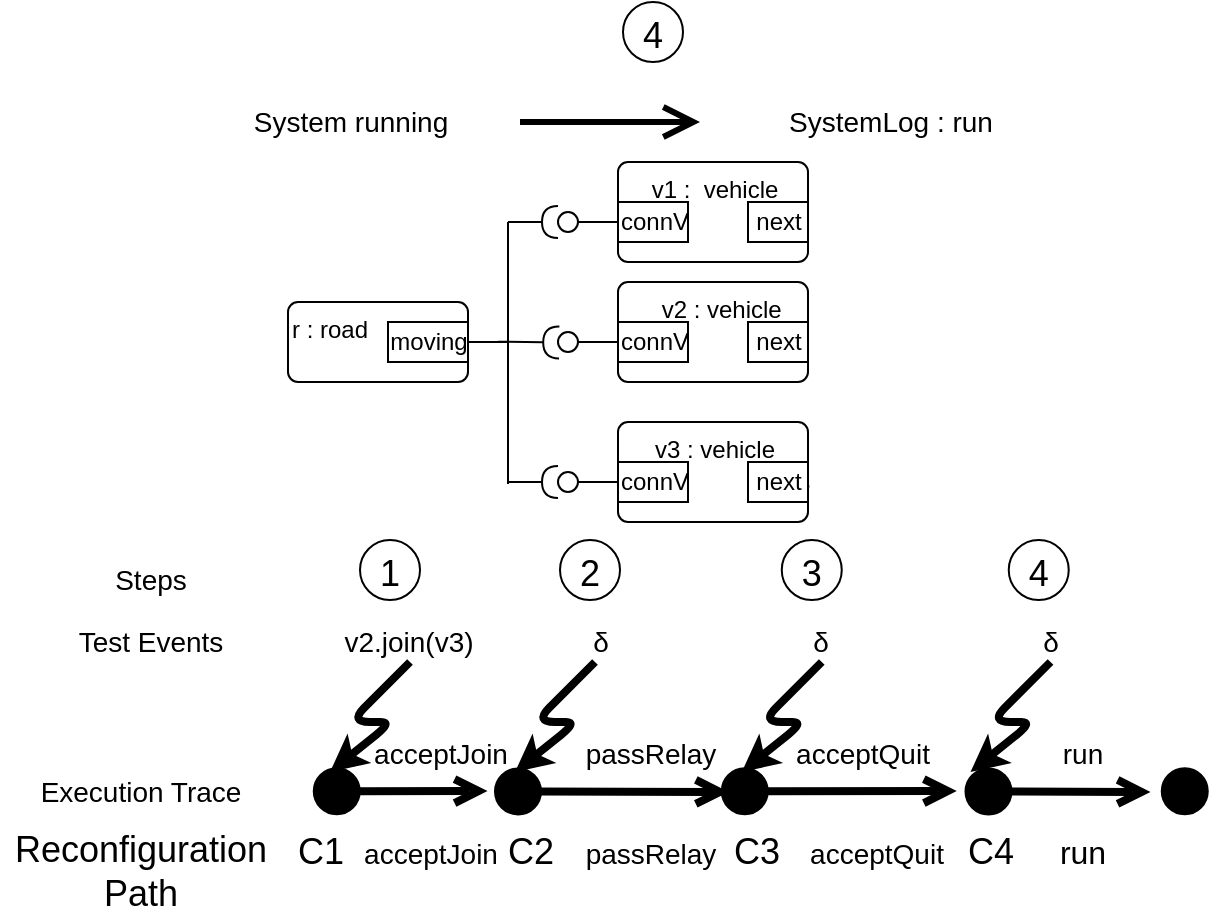 <mxfile version="15.9.4" type="github">
  <diagram id="h5-6c95KHCAkGdze8uv-" name="Page-1">
    <mxGraphModel dx="1422" dy="734" grid="1" gridSize="10" guides="1" tooltips="1" connect="1" arrows="1" fold="1" page="1" pageScale="1" pageWidth="827" pageHeight="1169" math="0" shadow="0">
      <root>
        <mxCell id="0" />
        <mxCell id="1" parent="0" />
        <mxCell id="d_kUtybQaHPVFvwEdMjx-1" value="&lt;font style=&quot;font-size: 14px&quot;&gt;System running&lt;/font&gt;" style="text;html=1;align=center;verticalAlign=middle;resizable=0;points=[];autosize=1;" parent="1" vertex="1">
          <mxGeometry x="260" y="140" width="110" height="20" as="geometry" />
        </mxCell>
        <mxCell id="d_kUtybQaHPVFvwEdMjx-2" value="" style="endArrow=open;endFill=1;endSize=12;html=1;strokeWidth=3;" parent="1" edge="1">
          <mxGeometry width="160" relative="1" as="geometry">
            <mxPoint x="400" y="150" as="sourcePoint" />
            <mxPoint x="490" y="150" as="targetPoint" />
          </mxGeometry>
        </mxCell>
        <mxCell id="d_kUtybQaHPVFvwEdMjx-3" value="&lt;font style=&quot;font-size: 14px&quot;&gt;SystemLog : run&lt;/font&gt;" style="text;html=1;align=center;verticalAlign=middle;resizable=0;points=[];autosize=1;" parent="1" vertex="1">
          <mxGeometry x="525" y="140" width="120" height="20" as="geometry" />
        </mxCell>
        <mxCell id="d_kUtybQaHPVFvwEdMjx-4" value="4" style="ellipse;fillColor=#ffffff;strokeColor=#000000;fontSize=18;" parent="1" vertex="1">
          <mxGeometry x="451.5" y="90" width="30" height="30" as="geometry" />
        </mxCell>
        <mxCell id="d_kUtybQaHPVFvwEdMjx-65" value="&lt;div align=&quot;left&quot;&gt;r : road&lt;/div&gt;" style="html=1;align=left;verticalAlign=top;rounded=1;absoluteArcSize=1;arcSize=10;dashed=0;" parent="1" vertex="1">
          <mxGeometry x="284" y="240" width="90" height="40" as="geometry" />
        </mxCell>
        <mxCell id="d_kUtybQaHPVFvwEdMjx-66" value="" style="rounded=0;orthogonalLoop=1;jettySize=auto;html=1;endArrow=none;endFill=0;exitX=1;exitY=0.5;exitDx=0;exitDy=0;" parent="1" source="d_kUtybQaHPVFvwEdMjx-65" edge="1">
          <mxGeometry relative="1" as="geometry">
            <mxPoint x="509" y="375" as="sourcePoint" />
            <mxPoint x="394" y="200" as="targetPoint" />
            <Array as="points">
              <mxPoint x="394" y="260" />
              <mxPoint x="394" y="200" />
            </Array>
          </mxGeometry>
        </mxCell>
        <mxCell id="d_kUtybQaHPVFvwEdMjx-67" value="v1 :&amp;nbsp; vehicle" style="html=1;align=center;verticalAlign=top;rounded=1;absoluteArcSize=1;arcSize=10;dashed=0;" parent="1" vertex="1">
          <mxGeometry x="449" y="170" width="95" height="50" as="geometry" />
        </mxCell>
        <mxCell id="d_kUtybQaHPVFvwEdMjx-68" value="connV" style="html=1;" parent="1" vertex="1">
          <mxGeometry x="449" y="190" width="35" height="20" as="geometry" />
        </mxCell>
        <mxCell id="d_kUtybQaHPVFvwEdMjx-69" value="next" style="html=1;" parent="1" vertex="1">
          <mxGeometry x="514" y="190" width="30" height="20" as="geometry" />
        </mxCell>
        <mxCell id="d_kUtybQaHPVFvwEdMjx-70" value="connV" style="html=1;" parent="1" vertex="1">
          <mxGeometry x="449" y="310" width="50" height="20" as="geometry" />
        </mxCell>
        <mxCell id="d_kUtybQaHPVFvwEdMjx-71" value="&lt;div align=&quot;right&quot;&gt;&amp;nbsp; v2 : vehicle&lt;br&gt;&lt;/div&gt;" style="html=1;align=center;verticalAlign=top;rounded=1;absoluteArcSize=1;arcSize=10;dashed=0;" parent="1" vertex="1">
          <mxGeometry x="449" y="230" width="95" height="50" as="geometry" />
        </mxCell>
        <mxCell id="d_kUtybQaHPVFvwEdMjx-72" value="connV" style="html=1;" parent="1" vertex="1">
          <mxGeometry x="449" y="250" width="35" height="20" as="geometry" />
        </mxCell>
        <mxCell id="d_kUtybQaHPVFvwEdMjx-73" value="next" style="html=1;" parent="1" vertex="1">
          <mxGeometry x="514" y="250" width="30" height="20" as="geometry" />
        </mxCell>
        <mxCell id="d_kUtybQaHPVFvwEdMjx-74" value="" style="rounded=0;orthogonalLoop=1;jettySize=auto;html=1;endArrow=none;endFill=0;exitX=0;exitY=0.5;exitDx=0;exitDy=0;" parent="1" source="d_kUtybQaHPVFvwEdMjx-72" target="d_kUtybQaHPVFvwEdMjx-76" edge="1">
          <mxGeometry relative="1" as="geometry">
            <mxPoint x="429" y="245" as="sourcePoint" />
          </mxGeometry>
        </mxCell>
        <mxCell id="d_kUtybQaHPVFvwEdMjx-75" value="" style="rounded=0;orthogonalLoop=1;jettySize=auto;html=1;endArrow=halfCircle;endFill=0;endSize=6;strokeWidth=1;entryX=0.06;entryY=0.52;entryDx=0;entryDy=0;entryPerimeter=0;" parent="1" target="d_kUtybQaHPVFvwEdMjx-76" edge="1">
          <mxGeometry relative="1" as="geometry">
            <mxPoint x="389" y="259.84" as="sourcePoint" />
            <mxPoint x="409" y="259.84" as="targetPoint" />
          </mxGeometry>
        </mxCell>
        <mxCell id="d_kUtybQaHPVFvwEdMjx-76" value="" style="ellipse;whiteSpace=wrap;html=1;fontFamily=Helvetica;fontSize=12;fontColor=#000000;align=center;strokeColor=#000000;fillColor=#ffffff;points=[];aspect=fixed;resizable=0;" parent="1" vertex="1">
          <mxGeometry x="419" y="255" width="10" height="10" as="geometry" />
        </mxCell>
        <mxCell id="d_kUtybQaHPVFvwEdMjx-77" value="v3 : vehicle" style="html=1;align=center;verticalAlign=top;rounded=1;absoluteArcSize=1;arcSize=10;dashed=0;" parent="1" vertex="1">
          <mxGeometry x="449" y="300" width="95" height="50" as="geometry" />
        </mxCell>
        <mxCell id="d_kUtybQaHPVFvwEdMjx-78" value="connV" style="html=1;" parent="1" vertex="1">
          <mxGeometry x="449" y="320" width="35" height="20" as="geometry" />
        </mxCell>
        <mxCell id="d_kUtybQaHPVFvwEdMjx-79" value="docks" style="html=1;" parent="1" vertex="1">
          <mxGeometry x="514" y="320" width="30" height="20" as="geometry" />
        </mxCell>
        <mxCell id="d_kUtybQaHPVFvwEdMjx-80" value="" style="rounded=0;orthogonalLoop=1;jettySize=auto;html=1;endArrow=none;endFill=0;exitX=1;exitY=0.5;exitDx=0;exitDy=0;" parent="1" source="d_kUtybQaHPVFvwEdMjx-65" edge="1">
          <mxGeometry relative="1" as="geometry">
            <mxPoint x="372" y="379" as="sourcePoint" />
            <mxPoint x="394" y="331" as="targetPoint" />
            <Array as="points">
              <mxPoint x="394" y="260" />
              <mxPoint x="394" y="331" />
            </Array>
          </mxGeometry>
        </mxCell>
        <mxCell id="d_kUtybQaHPVFvwEdMjx-81" value="" style="ellipse;whiteSpace=wrap;html=1;fontFamily=Helvetica;fontSize=12;fontColor=#000000;align=center;strokeColor=#000000;fillColor=#ffffff;points=[];aspect=fixed;resizable=0;" parent="1" vertex="1">
          <mxGeometry x="419" y="325" width="10" height="10" as="geometry" />
        </mxCell>
        <mxCell id="d_kUtybQaHPVFvwEdMjx-82" value="" style="rounded=0;orthogonalLoop=1;jettySize=auto;html=1;endArrow=halfCircle;endFill=0;endSize=6;strokeWidth=1;" parent="1" target="d_kUtybQaHPVFvwEdMjx-81" edge="1">
          <mxGeometry relative="1" as="geometry">
            <mxPoint x="394" y="330" as="sourcePoint" />
            <mxPoint x="424" y="330" as="targetPoint" />
            <Array as="points" />
          </mxGeometry>
        </mxCell>
        <mxCell id="d_kUtybQaHPVFvwEdMjx-83" value="connV" style="html=1;" parent="1" vertex="1">
          <mxGeometry x="334" y="250" width="40" height="20" as="geometry" />
        </mxCell>
        <mxCell id="d_kUtybQaHPVFvwEdMjx-84" value="moving" style="html=1;" parent="1" vertex="1">
          <mxGeometry x="334" y="250" width="40" height="20" as="geometry" />
        </mxCell>
        <mxCell id="d_kUtybQaHPVFvwEdMjx-85" value="next" style="html=1;" parent="1" vertex="1">
          <mxGeometry x="514" y="320" width="30" height="20" as="geometry" />
        </mxCell>
        <mxCell id="d_kUtybQaHPVFvwEdMjx-86" value="" style="rounded=0;orthogonalLoop=1;jettySize=auto;html=1;endArrow=none;endFill=0;exitX=0;exitY=0.5;exitDx=0;exitDy=0;" parent="1" source="d_kUtybQaHPVFvwEdMjx-78" edge="1">
          <mxGeometry relative="1" as="geometry">
            <mxPoint x="459" y="270.0" as="sourcePoint" />
            <mxPoint x="429" y="330" as="targetPoint" />
          </mxGeometry>
        </mxCell>
        <mxCell id="d_kUtybQaHPVFvwEdMjx-87" value="" style="ellipse;whiteSpace=wrap;html=1;fontFamily=Helvetica;fontSize=12;fontColor=#000000;align=center;strokeColor=#000000;fillColor=#ffffff;points=[];aspect=fixed;resizable=0;" parent="1" vertex="1">
          <mxGeometry x="419" y="195" width="10" height="10" as="geometry" />
        </mxCell>
        <mxCell id="d_kUtybQaHPVFvwEdMjx-88" value="" style="rounded=0;orthogonalLoop=1;jettySize=auto;html=1;endArrow=halfCircle;endFill=0;endSize=6;strokeWidth=1;" parent="1" target="d_kUtybQaHPVFvwEdMjx-87" edge="1">
          <mxGeometry relative="1" as="geometry">
            <mxPoint x="394" y="200" as="sourcePoint" />
            <mxPoint x="424" y="190" as="targetPoint" />
            <Array as="points" />
          </mxGeometry>
        </mxCell>
        <mxCell id="d_kUtybQaHPVFvwEdMjx-89" value="" style="rounded=0;orthogonalLoop=1;jettySize=auto;html=1;endArrow=none;endFill=0;exitX=0;exitY=0.5;exitDx=0;exitDy=0;" parent="1" edge="1">
          <mxGeometry relative="1" as="geometry">
            <mxPoint x="449" y="200" as="sourcePoint" />
            <mxPoint x="429" y="200" as="targetPoint" />
          </mxGeometry>
        </mxCell>
        <mxCell id="-CQed-x_DPCxswSr0dIe-1" value="&lt;font style=&quot;font-size: 14px&quot;&gt;Test Events &lt;/font&gt;" style="text;html=1;align=center;verticalAlign=middle;resizable=0;points=[];autosize=1;fontSize=18;" vertex="1" parent="1">
          <mxGeometry x="170" y="394" width="90" height="30" as="geometry" />
        </mxCell>
        <mxCell id="-CQed-x_DPCxswSr0dIe-2" value="Reconfiguration&lt;br&gt;Path" style="text;html=1;align=center;verticalAlign=middle;resizable=0;points=[];autosize=1;fontSize=18;" vertex="1" parent="1">
          <mxGeometry x="140" y="500" width="140" height="50" as="geometry" />
        </mxCell>
        <mxCell id="-CQed-x_DPCxswSr0dIe-3" value="" style="endArrow=open;startArrow=circle;endFill=0;startFill=1;endSize=8;html=1;strokeWidth=4;fontSize=18;" edge="1" parent="1">
          <mxGeometry width="160" relative="1" as="geometry">
            <mxPoint x="294.38" y="484.67" as="sourcePoint" />
            <mxPoint x="383.76" y="484.5" as="targetPoint" />
          </mxGeometry>
        </mxCell>
        <mxCell id="-CQed-x_DPCxswSr0dIe-4" value="C1" style="text;html=1;align=center;verticalAlign=middle;resizable=0;points=[];autosize=1;fontSize=18;" vertex="1" parent="1">
          <mxGeometry x="280" y="500" width="40" height="30" as="geometry" />
        </mxCell>
        <mxCell id="-CQed-x_DPCxswSr0dIe-5" value="" style="endArrow=open;startArrow=circle;endFill=0;startFill=1;endSize=8;html=1;strokeWidth=4;fontSize=18;" edge="1" parent="1">
          <mxGeometry width="160" relative="1" as="geometry">
            <mxPoint x="498.38" y="484.67" as="sourcePoint" />
            <mxPoint x="618.38" y="484.5" as="targetPoint" />
          </mxGeometry>
        </mxCell>
        <mxCell id="-CQed-x_DPCxswSr0dIe-6" value="" style="endArrow=open;startArrow=circle;endFill=0;startFill=1;endSize=8;html=1;strokeWidth=4;fontSize=18;" edge="1" parent="1">
          <mxGeometry width="160" relative="1" as="geometry">
            <mxPoint x="620.25" y="484.67" as="sourcePoint" />
            <mxPoint x="715.26" y="485" as="targetPoint" />
          </mxGeometry>
        </mxCell>
        <mxCell id="-CQed-x_DPCxswSr0dIe-7" value="" style="endArrow=none;startArrow=circle;endFill=0;startFill=1;endSize=8;html=1;strokeWidth=4;fontSize=18;" edge="1" parent="1">
          <mxGeometry width="160" relative="1" as="geometry">
            <mxPoint x="718.38" y="484.84" as="sourcePoint" />
            <mxPoint x="738.38" y="484.5" as="targetPoint" />
          </mxGeometry>
        </mxCell>
        <mxCell id="-CQed-x_DPCxswSr0dIe-8" value="C4" style="text;html=1;align=center;verticalAlign=middle;resizable=0;points=[];autosize=1;fontSize=18;" vertex="1" parent="1">
          <mxGeometry x="615" y="500" width="40" height="30" as="geometry" />
        </mxCell>
        <mxCell id="-CQed-x_DPCxswSr0dIe-9" value="&lt;font style=&quot;font-size: 14px&quot;&gt;passRelay&lt;/font&gt;" style="text;html=1;align=center;verticalAlign=middle;resizable=0;points=[];autosize=1;fontSize=18;" vertex="1" parent="1">
          <mxGeometry x="425" y="450" width="80" height="30" as="geometry" />
        </mxCell>
        <mxCell id="-CQed-x_DPCxswSr0dIe-10" value="" style="endArrow=classic;html=1;strokeWidth=4;fontSize=18;" edge="1" parent="1">
          <mxGeometry width="50" height="50" relative="1" as="geometry">
            <mxPoint x="437.5" y="420" as="sourcePoint" />
            <mxPoint x="397.5" y="475" as="targetPoint" />
            <Array as="points">
              <mxPoint x="407.5" y="450" />
              <mxPoint x="428.5" y="450" />
            </Array>
          </mxGeometry>
        </mxCell>
        <mxCell id="-CQed-x_DPCxswSr0dIe-11" value="&lt;font style=&quot;font-size: 14px&quot;&gt;v2.join(v3)&lt;/font&gt;" style="text;html=1;align=center;verticalAlign=middle;resizable=0;points=[];autosize=1;fontSize=18;" vertex="1" parent="1">
          <mxGeometry x="304.38" y="394" width="80" height="30" as="geometry" />
        </mxCell>
        <mxCell id="-CQed-x_DPCxswSr0dIe-12" value="" style="endArrow=open;startArrow=circle;endFill=0;startFill=1;endSize=8;html=1;strokeWidth=4;fontSize=18;" edge="1" parent="1">
          <mxGeometry width="160" relative="1" as="geometry">
            <mxPoint x="385" y="484.67" as="sourcePoint" />
            <mxPoint x="504.38" y="485" as="targetPoint" />
          </mxGeometry>
        </mxCell>
        <mxCell id="-CQed-x_DPCxswSr0dIe-13" value="C2" style="text;html=1;align=center;verticalAlign=middle;resizable=0;points=[];autosize=1;fontSize=18;" vertex="1" parent="1">
          <mxGeometry x="385" y="500" width="40" height="30" as="geometry" />
        </mxCell>
        <mxCell id="-CQed-x_DPCxswSr0dIe-14" value="C3" style="text;html=1;align=center;verticalAlign=middle;resizable=0;points=[];autosize=1;fontSize=18;" vertex="1" parent="1">
          <mxGeometry x="498.38" y="500" width="40" height="30" as="geometry" />
        </mxCell>
        <mxCell id="-CQed-x_DPCxswSr0dIe-15" value="&lt;font style=&quot;font-size: 14px&quot;&gt;run&lt;/font&gt;" style="text;html=1;align=center;verticalAlign=middle;resizable=0;points=[];autosize=1;fontSize=18;" vertex="1" parent="1">
          <mxGeometry x="660.88" y="450" width="40" height="30" as="geometry" />
        </mxCell>
        <mxCell id="-CQed-x_DPCxswSr0dIe-16" value="4" style="ellipse;fillColor=#ffffff;strokeColor=#000000;fontSize=18;" vertex="1" parent="1">
          <mxGeometry x="644.37" y="359" width="30" height="30" as="geometry" />
        </mxCell>
        <mxCell id="-CQed-x_DPCxswSr0dIe-17" value="3" style="ellipse;fillColor=#ffffff;strokeColor=#000000;fontSize=18;" vertex="1" parent="1">
          <mxGeometry x="530.88" y="359" width="30" height="30" as="geometry" />
        </mxCell>
        <mxCell id="-CQed-x_DPCxswSr0dIe-18" value="2" style="ellipse;fillColor=#ffffff;strokeColor=#000000;fontSize=18;" vertex="1" parent="1">
          <mxGeometry x="420" y="359" width="30" height="30" as="geometry" />
        </mxCell>
        <mxCell id="-CQed-x_DPCxswSr0dIe-19" value="1" style="ellipse;fillColor=#ffffff;strokeColor=#000000;fontSize=18;" vertex="1" parent="1">
          <mxGeometry x="320" y="359" width="30" height="30" as="geometry" />
        </mxCell>
        <mxCell id="-CQed-x_DPCxswSr0dIe-20" value="&lt;font style=&quot;font-size: 14px&quot;&gt;acceptJoin&lt;/font&gt;" style="text;html=1;align=center;verticalAlign=middle;resizable=0;points=[];autosize=1;fontSize=18;" vertex="1" parent="1">
          <mxGeometry x="320" y="450" width="80" height="30" as="geometry" />
        </mxCell>
        <mxCell id="-CQed-x_DPCxswSr0dIe-21" value="&lt;font style=&quot;font-size: 14px&quot;&gt;acceptQuit&lt;/font&gt;" style="text;html=1;align=center;verticalAlign=middle;resizable=0;points=[];autosize=1;fontSize=18;" vertex="1" parent="1">
          <mxGeometry x="530.88" y="450" width="80" height="30" as="geometry" />
        </mxCell>
        <mxCell id="-CQed-x_DPCxswSr0dIe-22" value="&lt;font style=&quot;font-size: 14px&quot;&gt; δ&lt;/font&gt;" style="text;html=1;align=center;verticalAlign=middle;resizable=0;points=[];autosize=1;fontSize=18;" vertex="1" parent="1">
          <mxGeometry x="540" y="394" width="20" height="30" as="geometry" />
        </mxCell>
        <mxCell id="-CQed-x_DPCxswSr0dIe-23" value="&lt;font style=&quot;font-size: 14px&quot;&gt; δ&lt;/font&gt;" style="text;html=1;align=center;verticalAlign=middle;resizable=0;points=[];autosize=1;fontSize=18;" vertex="1" parent="1">
          <mxGeometry x="430" y="394" width="20" height="30" as="geometry" />
        </mxCell>
        <mxCell id="-CQed-x_DPCxswSr0dIe-24" value="&lt;font style=&quot;font-size: 14px&quot;&gt;Steps&lt;/font&gt;" style="text;html=1;align=center;verticalAlign=middle;resizable=0;points=[];autosize=1;strokeColor=none;" vertex="1" parent="1">
          <mxGeometry x="190" y="369" width="50" height="20" as="geometry" />
        </mxCell>
        <mxCell id="-CQed-x_DPCxswSr0dIe-25" value="&lt;font style=&quot;font-size: 14px&quot;&gt;Execution Trace&lt;/font&gt;" style="text;html=1;align=center;verticalAlign=middle;resizable=0;points=[];autosize=1;strokeColor=none;" vertex="1" parent="1">
          <mxGeometry x="150" y="475" width="120" height="20" as="geometry" />
        </mxCell>
        <mxCell id="-CQed-x_DPCxswSr0dIe-26" value="&lt;font style=&quot;font-size: 16px&quot;&gt;run&lt;/font&gt;" style="text;html=1;align=center;verticalAlign=middle;resizable=0;points=[];autosize=1;fontSize=18;" vertex="1" parent="1">
          <mxGeometry x="660.88" y="500" width="40" height="30" as="geometry" />
        </mxCell>
        <mxCell id="-CQed-x_DPCxswSr0dIe-27" value="&lt;font style=&quot;font-size: 14px&quot;&gt;acceptJoin&lt;/font&gt;" style="text;html=1;align=center;verticalAlign=middle;resizable=0;points=[];autosize=1;fontSize=18;" vertex="1" parent="1">
          <mxGeometry x="315" y="500" width="80" height="30" as="geometry" />
        </mxCell>
        <mxCell id="-CQed-x_DPCxswSr0dIe-28" value="&lt;font style=&quot;font-size: 14px&quot;&gt;acceptQuit&lt;/font&gt;" style="text;html=1;align=center;verticalAlign=middle;resizable=0;points=[];autosize=1;fontSize=18;" vertex="1" parent="1">
          <mxGeometry x="538.38" y="500" width="80" height="30" as="geometry" />
        </mxCell>
        <mxCell id="-CQed-x_DPCxswSr0dIe-29" value="" style="endArrow=classic;html=1;strokeWidth=4;fontSize=18;" edge="1" parent="1">
          <mxGeometry width="50" height="50" relative="1" as="geometry">
            <mxPoint x="550.88" y="420" as="sourcePoint" />
            <mxPoint x="510.88" y="475" as="targetPoint" />
            <Array as="points">
              <mxPoint x="520.88" y="450" />
              <mxPoint x="541.88" y="450" />
            </Array>
          </mxGeometry>
        </mxCell>
        <mxCell id="-CQed-x_DPCxswSr0dIe-30" value="" style="endArrow=classic;html=1;strokeWidth=4;fontSize=18;" edge="1" parent="1">
          <mxGeometry width="50" height="50" relative="1" as="geometry">
            <mxPoint x="665.26" y="420" as="sourcePoint" />
            <mxPoint x="625.26" y="475" as="targetPoint" />
            <Array as="points">
              <mxPoint x="635.26" y="450" />
              <mxPoint x="656.26" y="450" />
            </Array>
          </mxGeometry>
        </mxCell>
        <mxCell id="-CQed-x_DPCxswSr0dIe-31" value="" style="endArrow=classic;html=1;strokeWidth=4;fontSize=18;" edge="1" parent="1">
          <mxGeometry width="50" height="50" relative="1" as="geometry">
            <mxPoint x="345" y="420" as="sourcePoint" />
            <mxPoint x="305" y="475" as="targetPoint" />
            <Array as="points">
              <mxPoint x="315" y="450" />
              <mxPoint x="336" y="450" />
            </Array>
          </mxGeometry>
        </mxCell>
        <mxCell id="-CQed-x_DPCxswSr0dIe-32" value="&lt;font style=&quot;font-size: 14px&quot;&gt; δ&lt;/font&gt;" style="text;html=1;align=center;verticalAlign=middle;resizable=0;points=[];autosize=1;fontSize=18;" vertex="1" parent="1">
          <mxGeometry x="655" y="394" width="20" height="30" as="geometry" />
        </mxCell>
        <mxCell id="-CQed-x_DPCxswSr0dIe-33" value="&lt;font style=&quot;font-size: 14px&quot;&gt;passRelay&lt;/font&gt;" style="text;html=1;align=center;verticalAlign=middle;resizable=0;points=[];autosize=1;fontSize=18;" vertex="1" parent="1">
          <mxGeometry x="425" y="500" width="80" height="30" as="geometry" />
        </mxCell>
      </root>
    </mxGraphModel>
  </diagram>
</mxfile>
